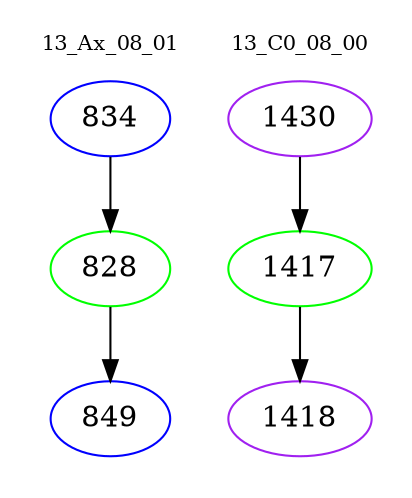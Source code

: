 digraph{
subgraph cluster_0 {
color = white
label = "13_Ax_08_01";
fontsize=10;
T0_834 [label="834", color="blue"]
T0_834 -> T0_828 [color="black"]
T0_828 [label="828", color="green"]
T0_828 -> T0_849 [color="black"]
T0_849 [label="849", color="blue"]
}
subgraph cluster_1 {
color = white
label = "13_C0_08_00";
fontsize=10;
T1_1430 [label="1430", color="purple"]
T1_1430 -> T1_1417 [color="black"]
T1_1417 [label="1417", color="green"]
T1_1417 -> T1_1418 [color="black"]
T1_1418 [label="1418", color="purple"]
}
}
